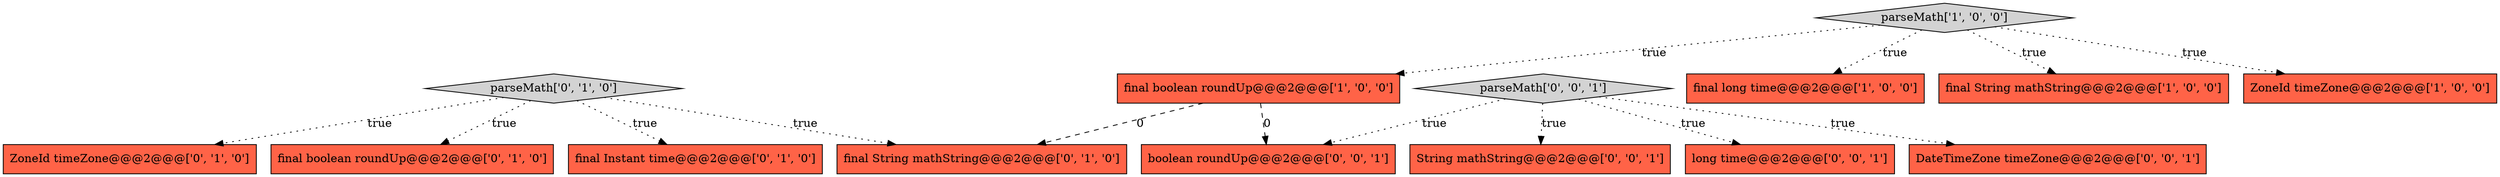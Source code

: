 digraph {
6 [style = filled, label = "final boolean roundUp@@@2@@@['0', '1', '0']", fillcolor = tomato, shape = box image = "AAA0AAABBB2BBB"];
7 [style = filled, label = "parseMath['0', '1', '0']", fillcolor = lightgray, shape = diamond image = "AAA0AAABBB2BBB"];
2 [style = filled, label = "final long time@@@2@@@['1', '0', '0']", fillcolor = tomato, shape = box image = "AAA0AAABBB1BBB"];
4 [style = filled, label = "final boolean roundUp@@@2@@@['1', '0', '0']", fillcolor = tomato, shape = box image = "AAA1AAABBB1BBB"];
13 [style = filled, label = "boolean roundUp@@@2@@@['0', '0', '1']", fillcolor = tomato, shape = box image = "AAA0AAABBB3BBB"];
1 [style = filled, label = "final String mathString@@@2@@@['1', '0', '0']", fillcolor = tomato, shape = box image = "AAA0AAABBB1BBB"];
10 [style = filled, label = "long time@@@2@@@['0', '0', '1']", fillcolor = tomato, shape = box image = "AAA0AAABBB3BBB"];
5 [style = filled, label = "final Instant time@@@2@@@['0', '1', '0']", fillcolor = tomato, shape = box image = "AAA0AAABBB2BBB"];
3 [style = filled, label = "ZoneId timeZone@@@2@@@['1', '0', '0']", fillcolor = tomato, shape = box image = "AAA0AAABBB1BBB"];
14 [style = filled, label = "parseMath['0', '0', '1']", fillcolor = lightgray, shape = diamond image = "AAA0AAABBB3BBB"];
12 [style = filled, label = "DateTimeZone timeZone@@@2@@@['0', '0', '1']", fillcolor = tomato, shape = box image = "AAA0AAABBB3BBB"];
0 [style = filled, label = "parseMath['1', '0', '0']", fillcolor = lightgray, shape = diamond image = "AAA0AAABBB1BBB"];
9 [style = filled, label = "final String mathString@@@2@@@['0', '1', '0']", fillcolor = tomato, shape = box image = "AAA1AAABBB2BBB"];
11 [style = filled, label = "String mathString@@@2@@@['0', '0', '1']", fillcolor = tomato, shape = box image = "AAA0AAABBB3BBB"];
8 [style = filled, label = "ZoneId timeZone@@@2@@@['0', '1', '0']", fillcolor = tomato, shape = box image = "AAA0AAABBB2BBB"];
14->11 [style = dotted, label="true"];
4->9 [style = dashed, label="0"];
7->6 [style = dotted, label="true"];
0->3 [style = dotted, label="true"];
0->2 [style = dotted, label="true"];
7->9 [style = dotted, label="true"];
14->12 [style = dotted, label="true"];
4->13 [style = dashed, label="0"];
7->8 [style = dotted, label="true"];
0->4 [style = dotted, label="true"];
14->10 [style = dotted, label="true"];
14->13 [style = dotted, label="true"];
0->1 [style = dotted, label="true"];
7->5 [style = dotted, label="true"];
}
